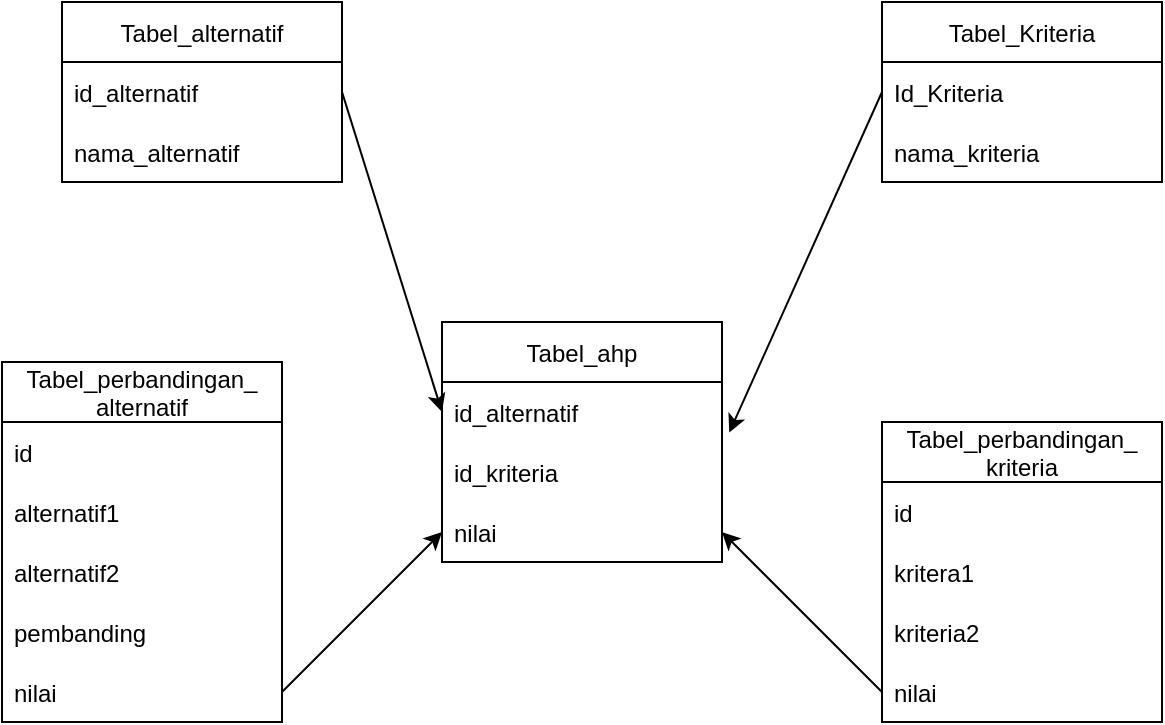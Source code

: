 <mxfile version="15.9.6" type="device"><diagram id="JIfB3Cdp1VtROEminmvK" name="Page-1"><mxGraphModel dx="1373" dy="1709" grid="1" gridSize="10" guides="1" tooltips="1" connect="1" arrows="1" fold="1" page="1" pageScale="1" pageWidth="827" pageHeight="1169" math="0" shadow="0"><root><mxCell id="0"/><mxCell id="1" parent="0"/><mxCell id="0iuQa8okQIIlaf45cAto-5" value="Tabel_Kriteria" style="swimlane;fontStyle=0;childLayout=stackLayout;horizontal=1;startSize=30;horizontalStack=0;resizeParent=1;resizeParentMax=0;resizeLast=0;collapsible=1;marginBottom=0;" parent="1" vertex="1"><mxGeometry x="-270" y="-920" width="140" height="90" as="geometry"/></mxCell><mxCell id="0iuQa8okQIIlaf45cAto-6" value="Id_Kriteria" style="text;strokeColor=none;fillColor=none;align=left;verticalAlign=middle;spacingLeft=4;spacingRight=4;overflow=hidden;points=[[0,0.5],[1,0.5]];portConstraint=eastwest;rotatable=0;" parent="0iuQa8okQIIlaf45cAto-5" vertex="1"><mxGeometry y="30" width="140" height="30" as="geometry"/></mxCell><mxCell id="0iuQa8okQIIlaf45cAto-7" value="nama_kriteria" style="text;strokeColor=none;fillColor=none;align=left;verticalAlign=middle;spacingLeft=4;spacingRight=4;overflow=hidden;points=[[0,0.5],[1,0.5]];portConstraint=eastwest;rotatable=0;" parent="0iuQa8okQIIlaf45cAto-5" vertex="1"><mxGeometry y="60" width="140" height="30" as="geometry"/></mxCell><mxCell id="0iuQa8okQIIlaf45cAto-9" value="Tabel_ahp" style="swimlane;fontStyle=0;childLayout=stackLayout;horizontal=1;startSize=30;horizontalStack=0;resizeParent=1;resizeParentMax=0;resizeLast=0;collapsible=1;marginBottom=0;" parent="1" vertex="1"><mxGeometry x="-490" y="-760" width="140" height="120" as="geometry"/></mxCell><mxCell id="0iuQa8okQIIlaf45cAto-10" value="id_alternatif" style="text;strokeColor=none;fillColor=none;align=left;verticalAlign=middle;spacingLeft=4;spacingRight=4;overflow=hidden;points=[[0,0.5],[1,0.5]];portConstraint=eastwest;rotatable=0;" parent="0iuQa8okQIIlaf45cAto-9" vertex="1"><mxGeometry y="30" width="140" height="30" as="geometry"/></mxCell><mxCell id="0iuQa8okQIIlaf45cAto-11" value="id_kriteria" style="text;strokeColor=none;fillColor=none;align=left;verticalAlign=middle;spacingLeft=4;spacingRight=4;overflow=hidden;points=[[0,0.5],[1,0.5]];portConstraint=eastwest;rotatable=0;" parent="0iuQa8okQIIlaf45cAto-9" vertex="1"><mxGeometry y="60" width="140" height="30" as="geometry"/></mxCell><mxCell id="0iuQa8okQIIlaf45cAto-12" value="nilai" style="text;strokeColor=none;fillColor=none;align=left;verticalAlign=middle;spacingLeft=4;spacingRight=4;overflow=hidden;points=[[0,0.5],[1,0.5]];portConstraint=eastwest;rotatable=0;" parent="0iuQa8okQIIlaf45cAto-9" vertex="1"><mxGeometry y="90" width="140" height="30" as="geometry"/></mxCell><mxCell id="0iuQa8okQIIlaf45cAto-13" value="Tabel_alternatif" style="swimlane;fontStyle=0;childLayout=stackLayout;horizontal=1;startSize=30;horizontalStack=0;resizeParent=1;resizeParentMax=0;resizeLast=0;collapsible=1;marginBottom=0;" parent="1" vertex="1"><mxGeometry x="-680" y="-920" width="140" height="90" as="geometry"/></mxCell><mxCell id="0iuQa8okQIIlaf45cAto-14" value="id_alternatif" style="text;strokeColor=none;fillColor=none;align=left;verticalAlign=middle;spacingLeft=4;spacingRight=4;overflow=hidden;points=[[0,0.5],[1,0.5]];portConstraint=eastwest;rotatable=0;" parent="0iuQa8okQIIlaf45cAto-13" vertex="1"><mxGeometry y="30" width="140" height="30" as="geometry"/></mxCell><mxCell id="0iuQa8okQIIlaf45cAto-15" value="nama_alternatif" style="text;strokeColor=none;fillColor=none;align=left;verticalAlign=middle;spacingLeft=4;spacingRight=4;overflow=hidden;points=[[0,0.5],[1,0.5]];portConstraint=eastwest;rotatable=0;" parent="0iuQa8okQIIlaf45cAto-13" vertex="1"><mxGeometry y="60" width="140" height="30" as="geometry"/></mxCell><mxCell id="Rm0CEP9Pg2FKVs62hpO3-1" value="Tabel_perbandingan_&#10;kriteria" style="swimlane;fontStyle=0;childLayout=stackLayout;horizontal=1;startSize=30;horizontalStack=0;resizeParent=1;resizeParentMax=0;resizeLast=0;collapsible=1;marginBottom=0;" vertex="1" parent="1"><mxGeometry x="-270" y="-710" width="140" height="150" as="geometry"/></mxCell><mxCell id="Rm0CEP9Pg2FKVs62hpO3-2" value="id" style="text;strokeColor=none;fillColor=none;align=left;verticalAlign=middle;spacingLeft=4;spacingRight=4;overflow=hidden;points=[[0,0.5],[1,0.5]];portConstraint=eastwest;rotatable=0;" vertex="1" parent="Rm0CEP9Pg2FKVs62hpO3-1"><mxGeometry y="30" width="140" height="30" as="geometry"/></mxCell><mxCell id="Rm0CEP9Pg2FKVs62hpO3-3" value="kritera1" style="text;strokeColor=none;fillColor=none;align=left;verticalAlign=middle;spacingLeft=4;spacingRight=4;overflow=hidden;points=[[0,0.5],[1,0.5]];portConstraint=eastwest;rotatable=0;" vertex="1" parent="Rm0CEP9Pg2FKVs62hpO3-1"><mxGeometry y="60" width="140" height="30" as="geometry"/></mxCell><mxCell id="Rm0CEP9Pg2FKVs62hpO3-5" value="kriteria2" style="text;strokeColor=none;fillColor=none;align=left;verticalAlign=middle;spacingLeft=4;spacingRight=4;overflow=hidden;points=[[0,0.5],[1,0.5]];portConstraint=eastwest;rotatable=0;" vertex="1" parent="Rm0CEP9Pg2FKVs62hpO3-1"><mxGeometry y="90" width="140" height="30" as="geometry"/></mxCell><mxCell id="Rm0CEP9Pg2FKVs62hpO3-4" value="nilai" style="text;strokeColor=none;fillColor=none;align=left;verticalAlign=middle;spacingLeft=4;spacingRight=4;overflow=hidden;points=[[0,0.5],[1,0.5]];portConstraint=eastwest;rotatable=0;" vertex="1" parent="Rm0CEP9Pg2FKVs62hpO3-1"><mxGeometry y="120" width="140" height="30" as="geometry"/></mxCell><mxCell id="Rm0CEP9Pg2FKVs62hpO3-7" value="Tabel_perbandingan_&#10;alternatif" style="swimlane;fontStyle=0;childLayout=stackLayout;horizontal=1;startSize=30;horizontalStack=0;resizeParent=1;resizeParentMax=0;resizeLast=0;collapsible=1;marginBottom=0;" vertex="1" parent="1"><mxGeometry x="-710" y="-740" width="140" height="180" as="geometry"/></mxCell><mxCell id="Rm0CEP9Pg2FKVs62hpO3-8" value="id" style="text;strokeColor=none;fillColor=none;align=left;verticalAlign=middle;spacingLeft=4;spacingRight=4;overflow=hidden;points=[[0,0.5],[1,0.5]];portConstraint=eastwest;rotatable=0;" vertex="1" parent="Rm0CEP9Pg2FKVs62hpO3-7"><mxGeometry y="30" width="140" height="30" as="geometry"/></mxCell><mxCell id="Rm0CEP9Pg2FKVs62hpO3-9" value="alternatif1" style="text;strokeColor=none;fillColor=none;align=left;verticalAlign=middle;spacingLeft=4;spacingRight=4;overflow=hidden;points=[[0,0.5],[1,0.5]];portConstraint=eastwest;rotatable=0;" vertex="1" parent="Rm0CEP9Pg2FKVs62hpO3-7"><mxGeometry y="60" width="140" height="30" as="geometry"/></mxCell><mxCell id="Rm0CEP9Pg2FKVs62hpO3-10" value="alternatif2" style="text;strokeColor=none;fillColor=none;align=left;verticalAlign=middle;spacingLeft=4;spacingRight=4;overflow=hidden;points=[[0,0.5],[1,0.5]];portConstraint=eastwest;rotatable=0;" vertex="1" parent="Rm0CEP9Pg2FKVs62hpO3-7"><mxGeometry y="90" width="140" height="30" as="geometry"/></mxCell><mxCell id="Rm0CEP9Pg2FKVs62hpO3-11" value="pembanding" style="text;strokeColor=none;fillColor=none;align=left;verticalAlign=middle;spacingLeft=4;spacingRight=4;overflow=hidden;points=[[0,0.5],[1,0.5]];portConstraint=eastwest;rotatable=0;" vertex="1" parent="Rm0CEP9Pg2FKVs62hpO3-7"><mxGeometry y="120" width="140" height="30" as="geometry"/></mxCell><mxCell id="Rm0CEP9Pg2FKVs62hpO3-12" value="nilai" style="text;strokeColor=none;fillColor=none;align=left;verticalAlign=middle;spacingLeft=4;spacingRight=4;overflow=hidden;points=[[0,0.5],[1,0.5]];portConstraint=eastwest;rotatable=0;" vertex="1" parent="Rm0CEP9Pg2FKVs62hpO3-7"><mxGeometry y="150" width="140" height="30" as="geometry"/></mxCell><mxCell id="Rm0CEP9Pg2FKVs62hpO3-17" value="" style="endArrow=classic;html=1;rounded=0;exitX=0;exitY=0.5;exitDx=0;exitDy=0;entryX=1;entryY=0.5;entryDx=0;entryDy=0;" edge="1" parent="1" source="Rm0CEP9Pg2FKVs62hpO3-4" target="0iuQa8okQIIlaf45cAto-12"><mxGeometry width="50" height="50" relative="1" as="geometry"><mxPoint x="-410" y="-600" as="sourcePoint"/><mxPoint x="-360" y="-650" as="targetPoint"/></mxGeometry></mxCell><mxCell id="Rm0CEP9Pg2FKVs62hpO3-18" value="" style="endArrow=classic;html=1;rounded=0;exitX=1;exitY=0.5;exitDx=0;exitDy=0;entryX=0;entryY=0.5;entryDx=0;entryDy=0;" edge="1" parent="1" source="Rm0CEP9Pg2FKVs62hpO3-12" target="0iuQa8okQIIlaf45cAto-12"><mxGeometry width="50" height="50" relative="1" as="geometry"><mxPoint x="-580" y="-520" as="sourcePoint"/><mxPoint x="-530" y="-570" as="targetPoint"/></mxGeometry></mxCell><mxCell id="Rm0CEP9Pg2FKVs62hpO3-19" value="" style="endArrow=classic;html=1;rounded=0;entryX=1.026;entryY=0.843;entryDx=0;entryDy=0;entryPerimeter=0;exitX=0;exitY=0.5;exitDx=0;exitDy=0;" edge="1" parent="1" source="0iuQa8okQIIlaf45cAto-6" target="0iuQa8okQIIlaf45cAto-10"><mxGeometry width="50" height="50" relative="1" as="geometry"><mxPoint x="-460" y="-740" as="sourcePoint"/><mxPoint x="-410" y="-790" as="targetPoint"/></mxGeometry></mxCell><mxCell id="Rm0CEP9Pg2FKVs62hpO3-20" value="" style="endArrow=classic;html=1;rounded=0;entryX=0;entryY=0.5;entryDx=0;entryDy=0;exitX=1;exitY=0.5;exitDx=0;exitDy=0;" edge="1" parent="1" source="0iuQa8okQIIlaf45cAto-14" target="0iuQa8okQIIlaf45cAto-10"><mxGeometry width="50" height="50" relative="1" as="geometry"><mxPoint x="-463.64" y="-880" as="sourcePoint"/><mxPoint x="-540.0" y="-709.71" as="targetPoint"/></mxGeometry></mxCell></root></mxGraphModel></diagram></mxfile>
